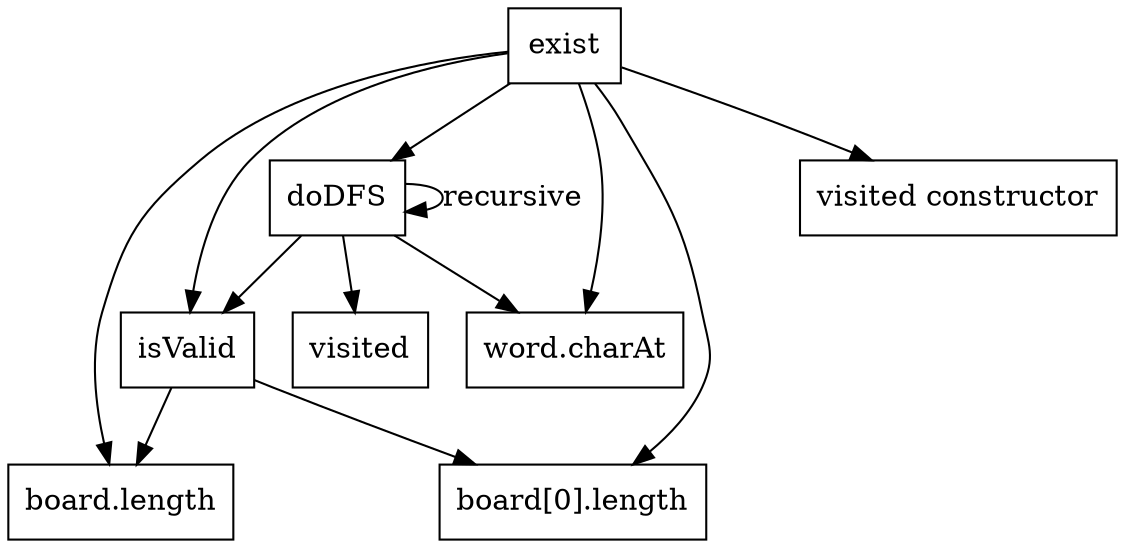 digraph WordSearchCallGraph {
    node [shape=box];
    
    exist -> doDFS;
    exist -> isValid;
    exist -> "word.charAt";
    exist -> "visited constructor";
    exist -> "board.length";
    exist -> "board[0].length";
    
    doDFS -> doDFS [label="recursive"];
    doDFS -> isValid;
    doDFS -> "word.charAt";
    doDFS -> visited;
    
    isValid -> "board.length";
    isValid -> "board[0].length";
}
